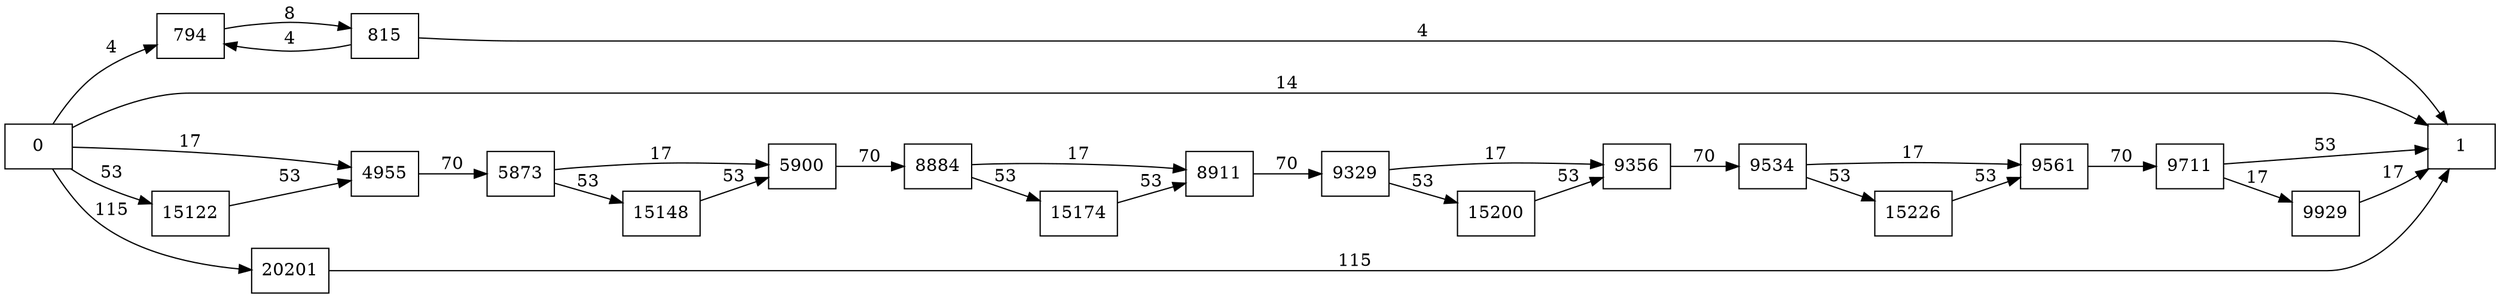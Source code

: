 digraph {
	graph [rankdir=LR]
	node [shape=rectangle]
	794 -> 815 [label=8]
	815 -> 794 [label=4]
	815 -> 1 [label=4]
	4955 -> 5873 [label=70]
	5873 -> 5900 [label=17]
	5873 -> 15148 [label=53]
	5900 -> 8884 [label=70]
	8884 -> 8911 [label=17]
	8884 -> 15174 [label=53]
	8911 -> 9329 [label=70]
	9329 -> 9356 [label=17]
	9329 -> 15200 [label=53]
	9356 -> 9534 [label=70]
	9534 -> 9561 [label=17]
	9534 -> 15226 [label=53]
	9561 -> 9711 [label=70]
	9711 -> 1 [label=53]
	9711 -> 9929 [label=17]
	9929 -> 1 [label=17]
	15122 -> 4955 [label=53]
	15148 -> 5900 [label=53]
	15174 -> 8911 [label=53]
	15200 -> 9356 [label=53]
	15226 -> 9561 [label=53]
	20201 -> 1 [label=115]
	0 -> 4955 [label=17]
	0 -> 794 [label=4]
	0 -> 1 [label=14]
	0 -> 15122 [label=53]
	0 -> 20201 [label=115]
}
